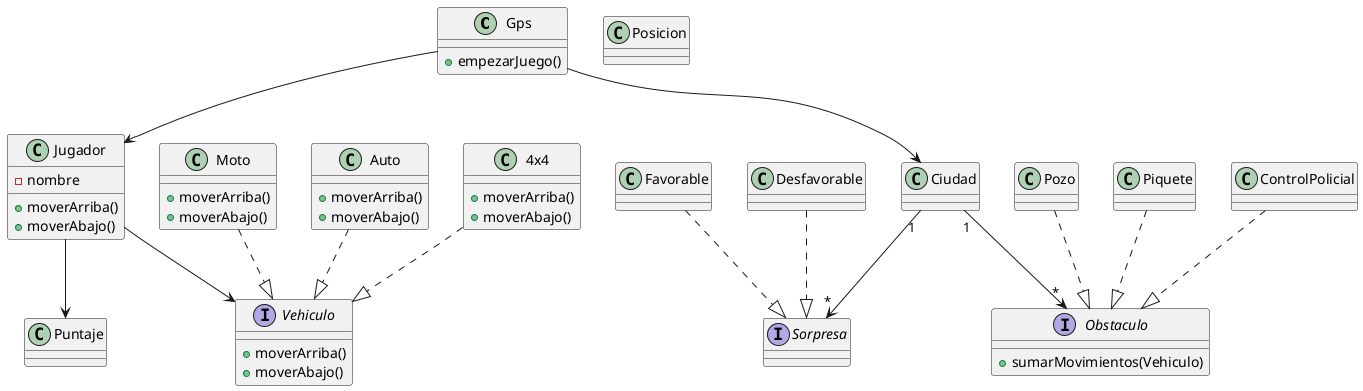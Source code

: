 @startuml
'https://plantuml.com/class-diagram

class Gps{
    + empezarJuego()
}

class Jugador{
    - nombre

    + moverArriba()
    + moverAbajo()
}

interface Vehiculo{
    + moverArriba()
    + moverAbajo()
}

class Moto{
    + moverArriba()
    + moverAbajo()
}
class Auto{
    + moverArriba()
    + moverAbajo()
}

class 4x4{
    + moverArriba()
    + moverAbajo()
}

class Ciudad{

}

interface Sorpresa{
}

class Favorable{}

class Desfavorable{}

interface Obstaculo{
    + sumarMovimientos(Vehiculo)
}

class Pozo{}

class Piquete{}

class ControlPolicial{}

class Posicion{

}

class Puntaje{
}
Moto ..|> Vehiculo
Auto ..|> Vehiculo
4x4 ..|> Vehiculo
Gps --> Jugador
Gps --> Ciudad
Ciudad "1"--> "*" Obstaculo
Pozo ..|> Obstaculo
Piquete ..|> Obstaculo
ControlPolicial ..|> Obstaculo
Ciudad "1" --> "*" Sorpresa
Favorable ..|> Sorpresa
Desfavorable ..|> Sorpresa
Jugador --> Vehiculo
Jugador --> Puntaje






@enduml
